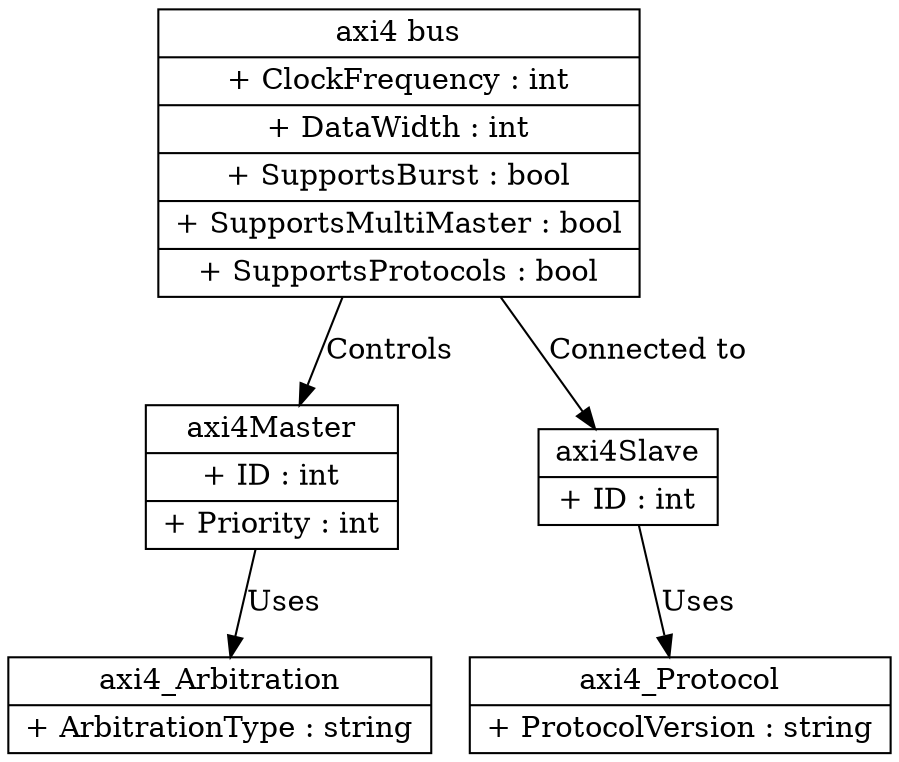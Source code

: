 digraph structural_class_axi4 {
  // axi4 bus node
  axi4_bus [label="{axi4 bus|+ ClockFrequency : int|+ DataWidth : int|+ SupportsBurst : bool|+ SupportsMultiMaster : bool|+ SupportsProtocols : bool}" shape=record];
  
  // axi4 Master node
  axi4Master [label="{axi4Master|+ ID : int|+ Priority : int}" shape=record];
  
  // axi4 Slave node
  axi4Slave [label="{axi4Slave|+ ID : int}" shape=record];
  
  // axi4 bus to axi4 Master relationship
  axi4_bus -> axi4Master [label="Controls"];
  
  // axi4 bus to axi4 Slave relationship
  axi4_bus -> axi4Slave [label="Connected to"];
  
  // Additional attributes for axi4 Master
  axi4Master -> axi4_Arbitration [label="Uses"];
  axi4_Arbitration [label="{axi4_Arbitration|+ ArbitrationType : string}" shape=record];
  
  // Additional attributes for axi4 Slave
  axi4Slave -> axi4_Protocol [label="Uses"];
  axi4_Protocol [label="{axi4_Protocol|+ ProtocolVersion : string}" shape=record];
}
